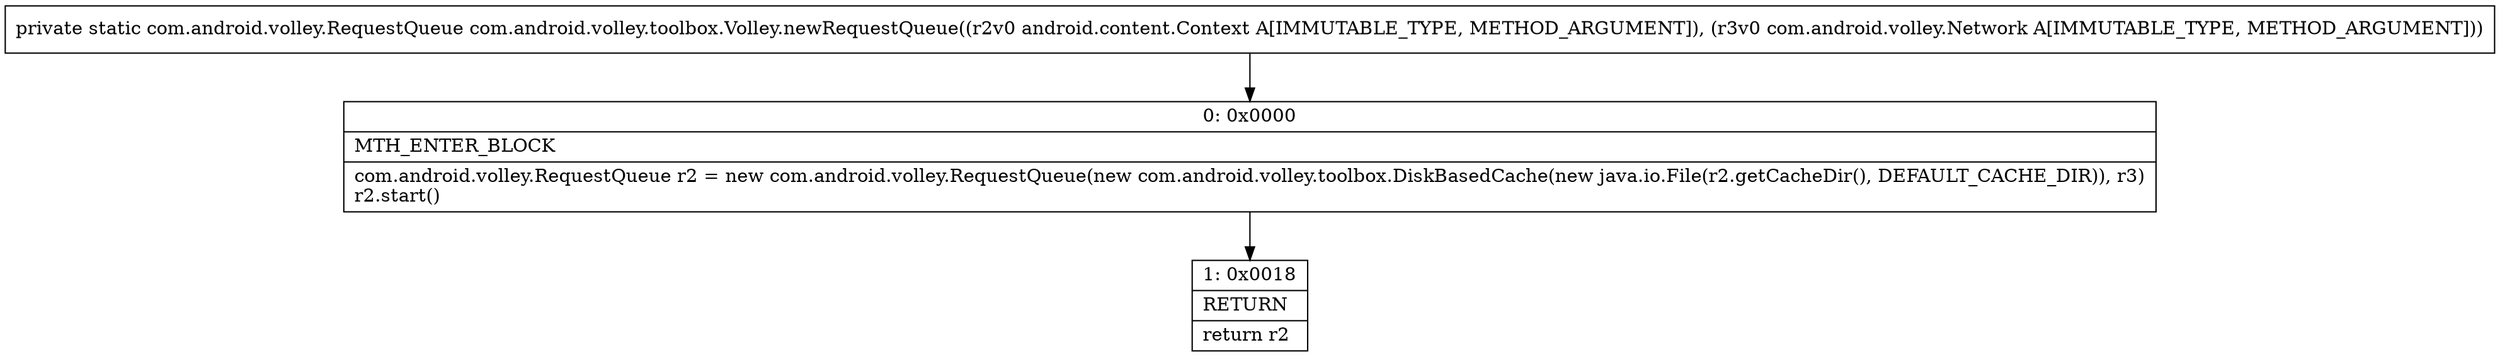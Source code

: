 digraph "CFG forcom.android.volley.toolbox.Volley.newRequestQueue(Landroid\/content\/Context;Lcom\/android\/volley\/Network;)Lcom\/android\/volley\/RequestQueue;" {
Node_0 [shape=record,label="{0\:\ 0x0000|MTH_ENTER_BLOCK\l|com.android.volley.RequestQueue r2 = new com.android.volley.RequestQueue(new com.android.volley.toolbox.DiskBasedCache(new java.io.File(r2.getCacheDir(), DEFAULT_CACHE_DIR)), r3)\lr2.start()\l}"];
Node_1 [shape=record,label="{1\:\ 0x0018|RETURN\l|return r2\l}"];
MethodNode[shape=record,label="{private static com.android.volley.RequestQueue com.android.volley.toolbox.Volley.newRequestQueue((r2v0 android.content.Context A[IMMUTABLE_TYPE, METHOD_ARGUMENT]), (r3v0 com.android.volley.Network A[IMMUTABLE_TYPE, METHOD_ARGUMENT])) }"];
MethodNode -> Node_0;
Node_0 -> Node_1;
}

